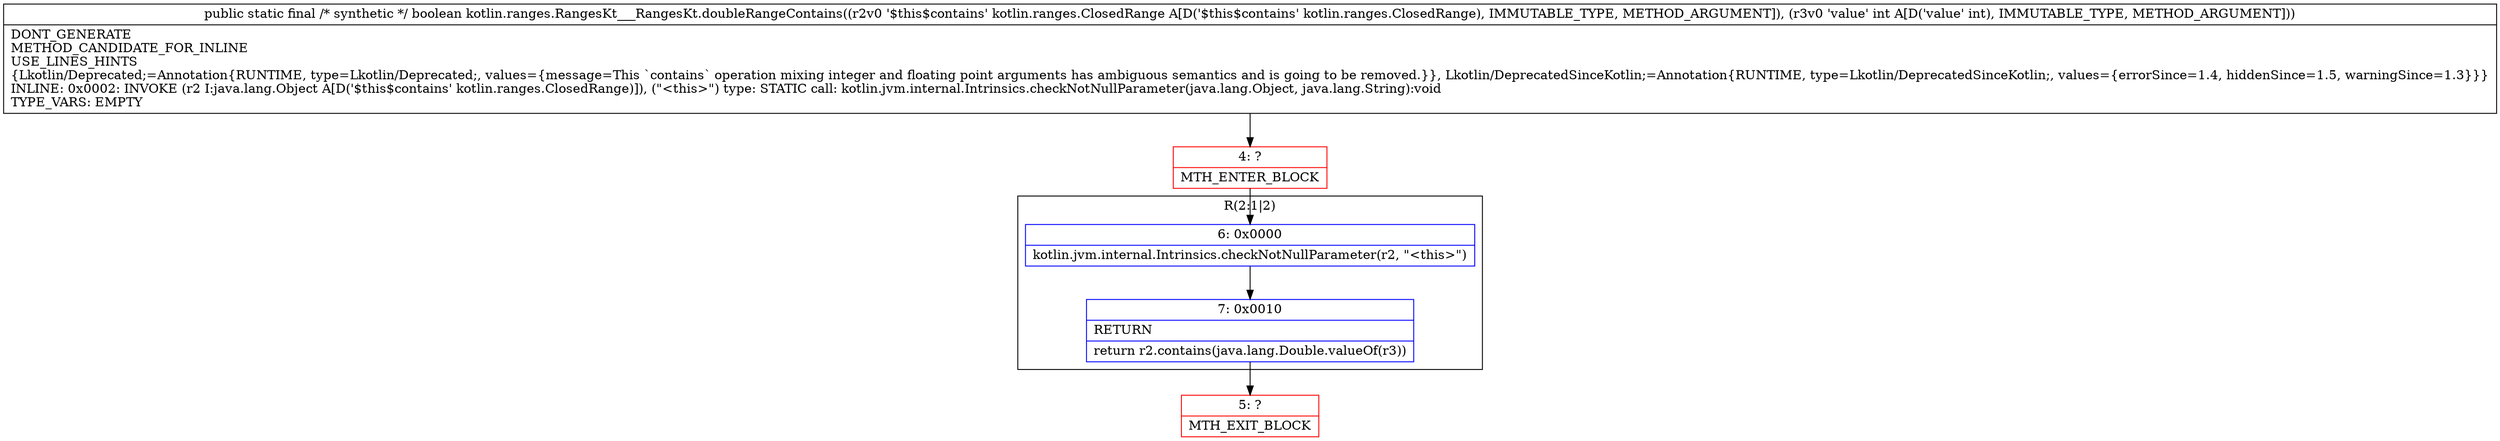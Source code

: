 digraph "CFG forkotlin.ranges.RangesKt___RangesKt.doubleRangeContains(Lkotlin\/ranges\/ClosedRange;I)Z" {
subgraph cluster_Region_2036665035 {
label = "R(2:1|2)";
node [shape=record,color=blue];
Node_6 [shape=record,label="{6\:\ 0x0000|kotlin.jvm.internal.Intrinsics.checkNotNullParameter(r2, \"\<this\>\")\l}"];
Node_7 [shape=record,label="{7\:\ 0x0010|RETURN\l|return r2.contains(java.lang.Double.valueOf(r3))\l}"];
}
Node_4 [shape=record,color=red,label="{4\:\ ?|MTH_ENTER_BLOCK\l}"];
Node_5 [shape=record,color=red,label="{5\:\ ?|MTH_EXIT_BLOCK\l}"];
MethodNode[shape=record,label="{public static final \/* synthetic *\/ boolean kotlin.ranges.RangesKt___RangesKt.doubleRangeContains((r2v0 '$this$contains' kotlin.ranges.ClosedRange A[D('$this$contains' kotlin.ranges.ClosedRange), IMMUTABLE_TYPE, METHOD_ARGUMENT]), (r3v0 'value' int A[D('value' int), IMMUTABLE_TYPE, METHOD_ARGUMENT]))  | DONT_GENERATE\lMETHOD_CANDIDATE_FOR_INLINE\lUSE_LINES_HINTS\l\{Lkotlin\/Deprecated;=Annotation\{RUNTIME, type=Lkotlin\/Deprecated;, values=\{message=This `contains` operation mixing integer and floating point arguments has ambiguous semantics and is going to be removed.\}\}, Lkotlin\/DeprecatedSinceKotlin;=Annotation\{RUNTIME, type=Lkotlin\/DeprecatedSinceKotlin;, values=\{errorSince=1.4, hiddenSince=1.5, warningSince=1.3\}\}\}\lINLINE: 0x0002: INVOKE  (r2 I:java.lang.Object A[D('$this$contains' kotlin.ranges.ClosedRange)]), (\"\<this\>\") type: STATIC call: kotlin.jvm.internal.Intrinsics.checkNotNullParameter(java.lang.Object, java.lang.String):void\lTYPE_VARS: EMPTY\l}"];
MethodNode -> Node_4;Node_6 -> Node_7;
Node_7 -> Node_5;
Node_4 -> Node_6;
}

